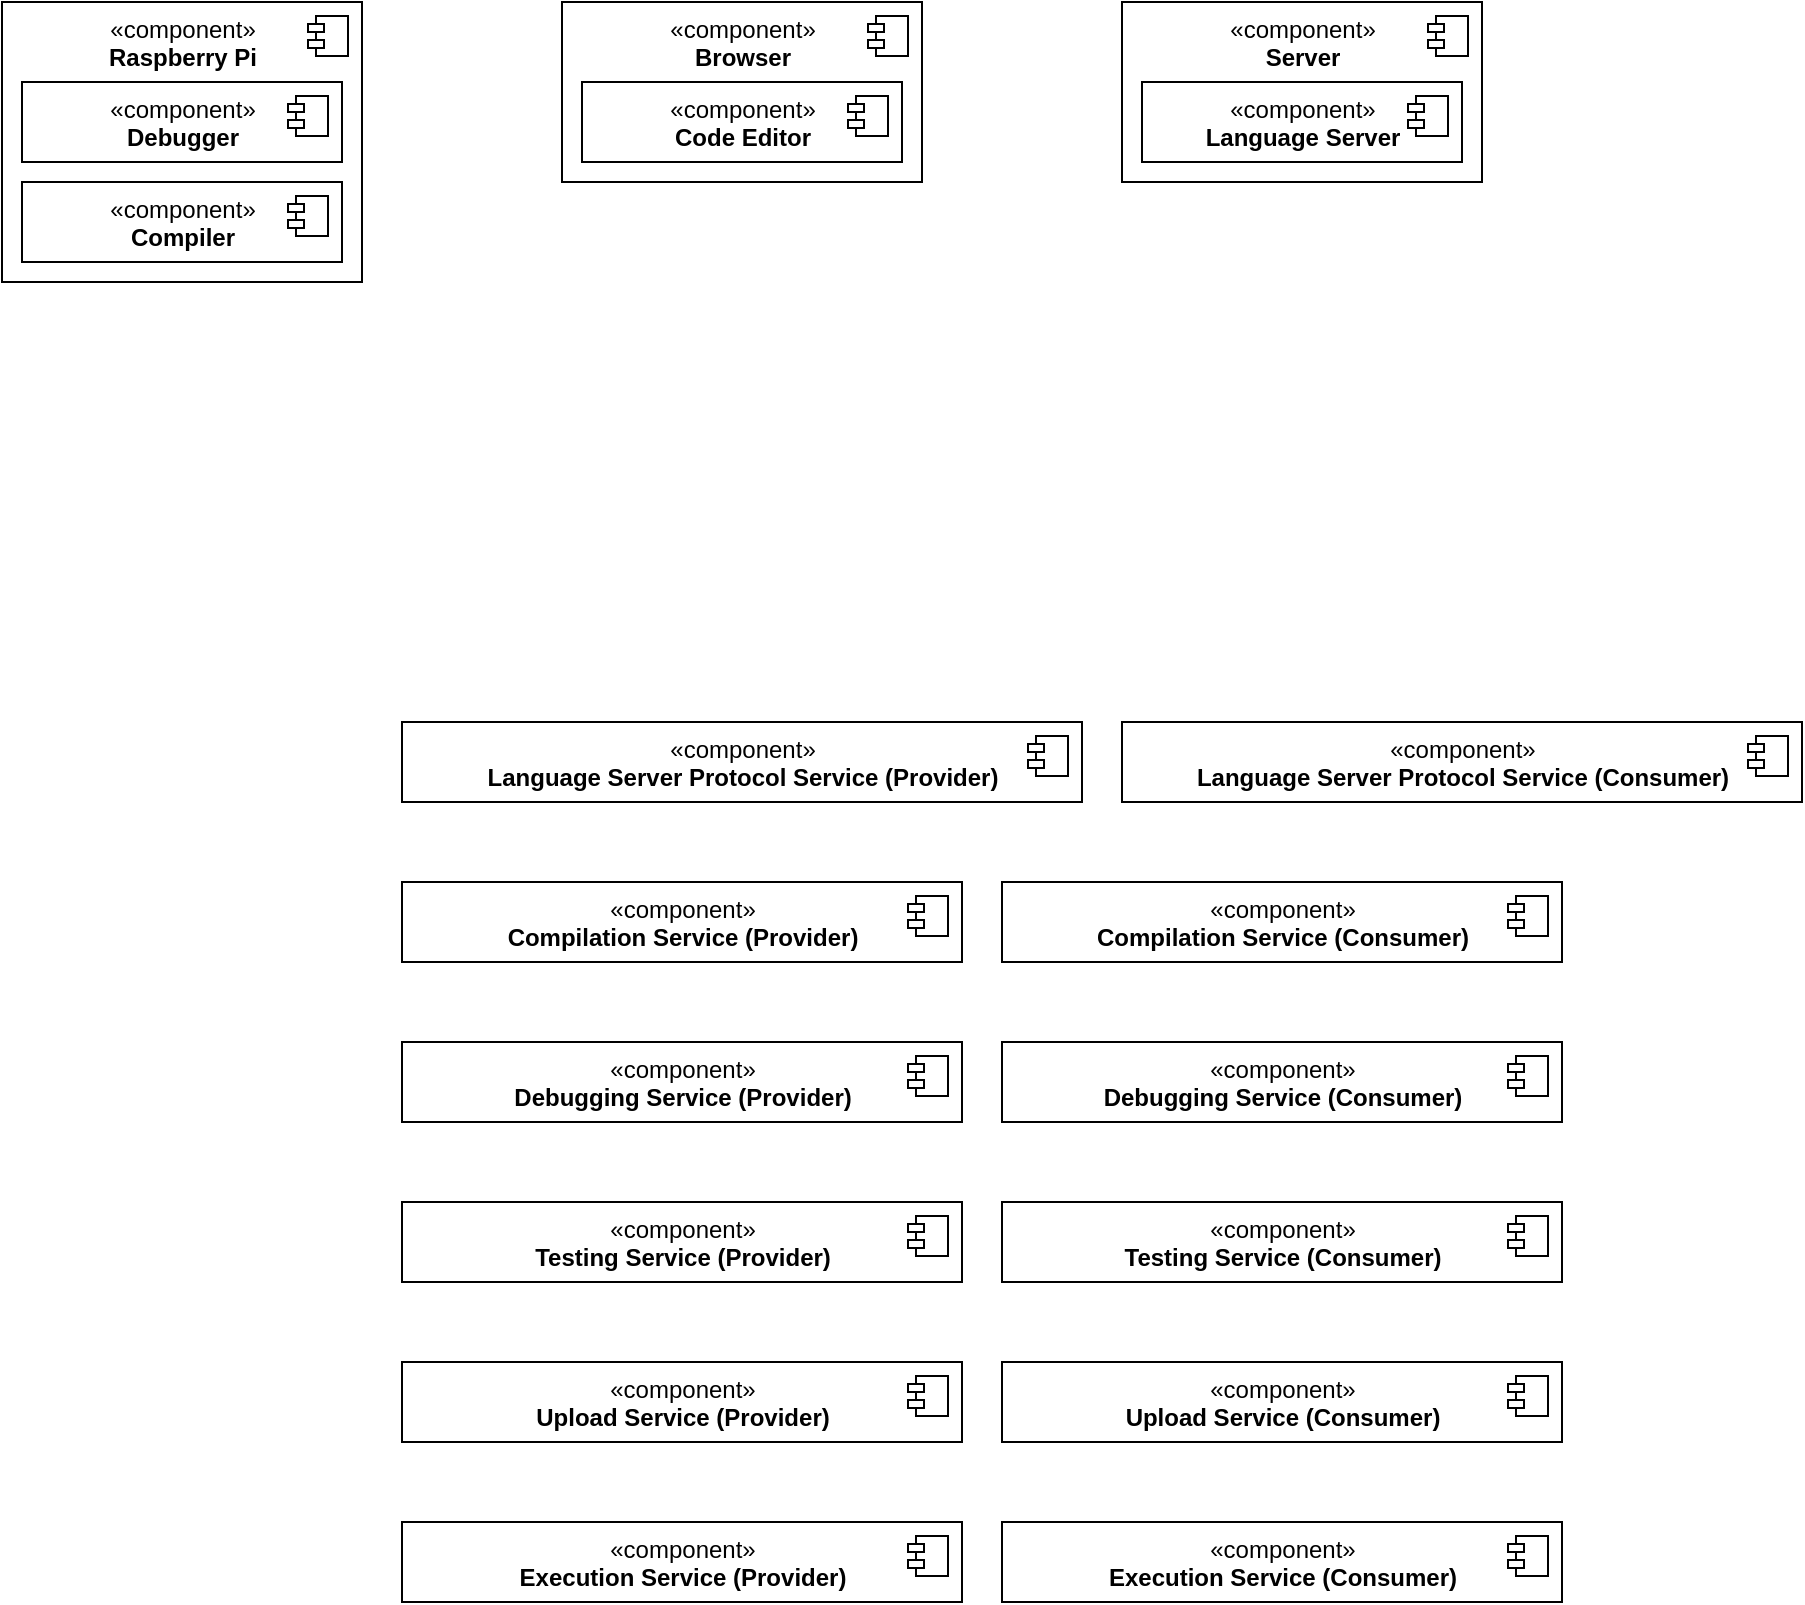<mxfile>
    <diagram id="NUteqm9t8s20DDzcF3mp" name="Page-1">
        <mxGraphModel dx="851" dy="642" grid="1" gridSize="10" guides="1" tooltips="1" connect="1" arrows="1" fold="1" page="1" pageScale="1" pageWidth="850" pageHeight="1100" math="0" shadow="0">
            <root>
                <mxCell id="0"/>
                <mxCell id="1" parent="0"/>
                <mxCell id="11" value="«component»&lt;br&gt;&lt;b&gt;Raspberry Pi&lt;/b&gt;" style="html=1;dropTarget=0;verticalAlign=top;" vertex="1" parent="1">
                    <mxGeometry x="40" y="360" width="180" height="140" as="geometry"/>
                </mxCell>
                <mxCell id="12" value="" style="shape=module;jettyWidth=8;jettyHeight=4;" vertex="1" parent="11">
                    <mxGeometry x="1" width="20" height="20" relative="1" as="geometry">
                        <mxPoint x="-27" y="7" as="offset"/>
                    </mxGeometry>
                </mxCell>
                <mxCell id="17" value="«component»&lt;br&gt;&lt;b&gt;Compiler&lt;/b&gt;" style="html=1;dropTarget=0;verticalAlign=top;" vertex="1" parent="1">
                    <mxGeometry x="50" y="450" width="160" height="40" as="geometry"/>
                </mxCell>
                <mxCell id="18" value="" style="shape=module;jettyWidth=8;jettyHeight=4;" vertex="1" parent="17">
                    <mxGeometry x="1" width="20" height="20" relative="1" as="geometry">
                        <mxPoint x="-27" y="7" as="offset"/>
                    </mxGeometry>
                </mxCell>
                <mxCell id="19" value="«component»&lt;br&gt;&lt;b&gt;Debugger&lt;/b&gt;" style="html=1;dropTarget=0;verticalAlign=top;" vertex="1" parent="1">
                    <mxGeometry x="50" y="400" width="160" height="40" as="geometry"/>
                </mxCell>
                <mxCell id="20" value="" style="shape=module;jettyWidth=8;jettyHeight=4;" vertex="1" parent="19">
                    <mxGeometry x="1" width="20" height="20" relative="1" as="geometry">
                        <mxPoint x="-27" y="7" as="offset"/>
                    </mxGeometry>
                </mxCell>
                <mxCell id="13" value="«component»&lt;br&gt;&lt;b&gt;Browser&lt;/b&gt;" style="html=1;dropTarget=0;verticalAlign=top;" vertex="1" parent="1">
                    <mxGeometry x="320" y="360" width="180" height="90" as="geometry"/>
                </mxCell>
                <mxCell id="14" value="" style="shape=module;jettyWidth=8;jettyHeight=4;" vertex="1" parent="13">
                    <mxGeometry x="1" width="20" height="20" relative="1" as="geometry">
                        <mxPoint x="-27" y="7" as="offset"/>
                    </mxGeometry>
                </mxCell>
                <mxCell id="23" value="«component»&lt;br&gt;&lt;b&gt;Code Editor&lt;/b&gt;" style="html=1;dropTarget=0;verticalAlign=top;" vertex="1" parent="1">
                    <mxGeometry x="330" y="400" width="160" height="40" as="geometry"/>
                </mxCell>
                <mxCell id="24" value="" style="shape=module;jettyWidth=8;jettyHeight=4;" vertex="1" parent="23">
                    <mxGeometry x="1" width="20" height="20" relative="1" as="geometry">
                        <mxPoint x="-27" y="7" as="offset"/>
                    </mxGeometry>
                </mxCell>
                <mxCell id="15" value="«component»&lt;br&gt;&lt;b&gt;Server&lt;/b&gt;" style="html=1;dropTarget=0;verticalAlign=top;" vertex="1" parent="1">
                    <mxGeometry x="600" y="360" width="180" height="90" as="geometry"/>
                </mxCell>
                <mxCell id="16" value="" style="shape=module;jettyWidth=8;jettyHeight=4;" vertex="1" parent="15">
                    <mxGeometry x="1" width="20" height="20" relative="1" as="geometry">
                        <mxPoint x="-27" y="7" as="offset"/>
                    </mxGeometry>
                </mxCell>
                <mxCell id="21" value="«component»&lt;br&gt;&lt;b&gt;Language Server&lt;/b&gt;" style="html=1;dropTarget=0;verticalAlign=top;" vertex="1" parent="1">
                    <mxGeometry x="610" y="400" width="160" height="40" as="geometry"/>
                </mxCell>
                <mxCell id="22" value="" style="shape=module;jettyWidth=8;jettyHeight=4;" vertex="1" parent="21">
                    <mxGeometry x="1" width="20" height="20" relative="1" as="geometry">
                        <mxPoint x="-27" y="7" as="offset"/>
                    </mxGeometry>
                </mxCell>
                <mxCell id="27" value="«component»&lt;br&gt;&lt;b&gt;Language Server Protocol Service (Provider)&lt;/b&gt;" style="html=1;dropTarget=0;verticalAlign=top;" vertex="1" parent="1">
                    <mxGeometry x="240" y="720" width="340" height="40" as="geometry"/>
                </mxCell>
                <mxCell id="28" value="" style="shape=module;jettyWidth=8;jettyHeight=4;" vertex="1" parent="27">
                    <mxGeometry x="1" width="20" height="20" relative="1" as="geometry">
                        <mxPoint x="-27" y="7" as="offset"/>
                    </mxGeometry>
                </mxCell>
                <mxCell id="29" value="«component»&lt;br&gt;&lt;b&gt;Compilation Service (Provider)&lt;/b&gt;" style="html=1;dropTarget=0;verticalAlign=top;" vertex="1" parent="1">
                    <mxGeometry x="240" y="800" width="280" height="40" as="geometry"/>
                </mxCell>
                <mxCell id="30" value="" style="shape=module;jettyWidth=8;jettyHeight=4;" vertex="1" parent="29">
                    <mxGeometry x="1" width="20" height="20" relative="1" as="geometry">
                        <mxPoint x="-27" y="7" as="offset"/>
                    </mxGeometry>
                </mxCell>
                <mxCell id="31" value="«component»&lt;br&gt;&lt;b&gt;Debugging Service (Provider)&lt;/b&gt;" style="html=1;dropTarget=0;verticalAlign=top;" vertex="1" parent="1">
                    <mxGeometry x="240" y="880" width="280" height="40" as="geometry"/>
                </mxCell>
                <mxCell id="32" value="" style="shape=module;jettyWidth=8;jettyHeight=4;" vertex="1" parent="31">
                    <mxGeometry x="1" width="20" height="20" relative="1" as="geometry">
                        <mxPoint x="-27" y="7" as="offset"/>
                    </mxGeometry>
                </mxCell>
                <mxCell id="33" value="«component»&lt;br&gt;&lt;b&gt;Language Server Protocol Service (Consumer)&lt;/b&gt;" style="html=1;dropTarget=0;verticalAlign=top;" vertex="1" parent="1">
                    <mxGeometry x="600" y="720" width="340" height="40" as="geometry"/>
                </mxCell>
                <mxCell id="34" value="" style="shape=module;jettyWidth=8;jettyHeight=4;" vertex="1" parent="33">
                    <mxGeometry x="1" width="20" height="20" relative="1" as="geometry">
                        <mxPoint x="-27" y="7" as="offset"/>
                    </mxGeometry>
                </mxCell>
                <mxCell id="36" value="«component»&lt;br&gt;&lt;b&gt;Compilation Service (Consumer)&lt;/b&gt;" style="html=1;dropTarget=0;verticalAlign=top;" vertex="1" parent="1">
                    <mxGeometry x="540" y="800" width="280" height="40" as="geometry"/>
                </mxCell>
                <mxCell id="37" value="" style="shape=module;jettyWidth=8;jettyHeight=4;" vertex="1" parent="36">
                    <mxGeometry x="1" width="20" height="20" relative="1" as="geometry">
                        <mxPoint x="-27" y="7" as="offset"/>
                    </mxGeometry>
                </mxCell>
                <mxCell id="38" value="«component»&lt;br&gt;&lt;b&gt;Debugging Service (Consumer)&lt;/b&gt;" style="html=1;dropTarget=0;verticalAlign=top;" vertex="1" parent="1">
                    <mxGeometry x="540" y="880" width="280" height="40" as="geometry"/>
                </mxCell>
                <mxCell id="39" value="" style="shape=module;jettyWidth=8;jettyHeight=4;" vertex="1" parent="38">
                    <mxGeometry x="1" width="20" height="20" relative="1" as="geometry">
                        <mxPoint x="-27" y="7" as="offset"/>
                    </mxGeometry>
                </mxCell>
                <mxCell id="40" value="«component»&lt;br&gt;&lt;b&gt;Testing Service (Provider)&lt;/b&gt;" style="html=1;dropTarget=0;verticalAlign=top;" vertex="1" parent="1">
                    <mxGeometry x="240" y="960" width="280" height="40" as="geometry"/>
                </mxCell>
                <mxCell id="41" value="" style="shape=module;jettyWidth=8;jettyHeight=4;" vertex="1" parent="40">
                    <mxGeometry x="1" width="20" height="20" relative="1" as="geometry">
                        <mxPoint x="-27" y="7" as="offset"/>
                    </mxGeometry>
                </mxCell>
                <mxCell id="42" value="«component»&lt;br&gt;&lt;b&gt;Testing Service (Consumer)&lt;/b&gt;" style="html=1;dropTarget=0;verticalAlign=top;" vertex="1" parent="1">
                    <mxGeometry x="540" y="960" width="280" height="40" as="geometry"/>
                </mxCell>
                <mxCell id="43" value="" style="shape=module;jettyWidth=8;jettyHeight=4;" vertex="1" parent="42">
                    <mxGeometry x="1" width="20" height="20" relative="1" as="geometry">
                        <mxPoint x="-27" y="7" as="offset"/>
                    </mxGeometry>
                </mxCell>
                <mxCell id="44" value="«component»&lt;br&gt;&lt;b&gt;Upload Service (Provider)&lt;/b&gt;" style="html=1;dropTarget=0;verticalAlign=top;" vertex="1" parent="1">
                    <mxGeometry x="240" y="1040" width="280" height="40" as="geometry"/>
                </mxCell>
                <mxCell id="45" value="" style="shape=module;jettyWidth=8;jettyHeight=4;" vertex="1" parent="44">
                    <mxGeometry x="1" width="20" height="20" relative="1" as="geometry">
                        <mxPoint x="-27" y="7" as="offset"/>
                    </mxGeometry>
                </mxCell>
                <mxCell id="46" value="«component»&lt;br&gt;&lt;b&gt;Upload Service (Consumer)&lt;/b&gt;" style="html=1;dropTarget=0;verticalAlign=top;" vertex="1" parent="1">
                    <mxGeometry x="540" y="1040" width="280" height="40" as="geometry"/>
                </mxCell>
                <mxCell id="47" value="" style="shape=module;jettyWidth=8;jettyHeight=4;" vertex="1" parent="46">
                    <mxGeometry x="1" width="20" height="20" relative="1" as="geometry">
                        <mxPoint x="-27" y="7" as="offset"/>
                    </mxGeometry>
                </mxCell>
                <mxCell id="48" value="«component»&lt;br&gt;&lt;b&gt;Execution Service (Provider)&lt;/b&gt;" style="html=1;dropTarget=0;verticalAlign=top;" vertex="1" parent="1">
                    <mxGeometry x="240" y="1120" width="280" height="40" as="geometry"/>
                </mxCell>
                <mxCell id="49" value="" style="shape=module;jettyWidth=8;jettyHeight=4;" vertex="1" parent="48">
                    <mxGeometry x="1" width="20" height="20" relative="1" as="geometry">
                        <mxPoint x="-27" y="7" as="offset"/>
                    </mxGeometry>
                </mxCell>
                <mxCell id="50" value="«component»&lt;br&gt;&lt;b&gt;Execution Service (Consumer)&lt;/b&gt;" style="html=1;dropTarget=0;verticalAlign=top;" vertex="1" parent="1">
                    <mxGeometry x="540" y="1120" width="280" height="40" as="geometry"/>
                </mxCell>
                <mxCell id="51" value="" style="shape=module;jettyWidth=8;jettyHeight=4;" vertex="1" parent="50">
                    <mxGeometry x="1" width="20" height="20" relative="1" as="geometry">
                        <mxPoint x="-27" y="7" as="offset"/>
                    </mxGeometry>
                </mxCell>
            </root>
        </mxGraphModel>
    </diagram>
</mxfile>